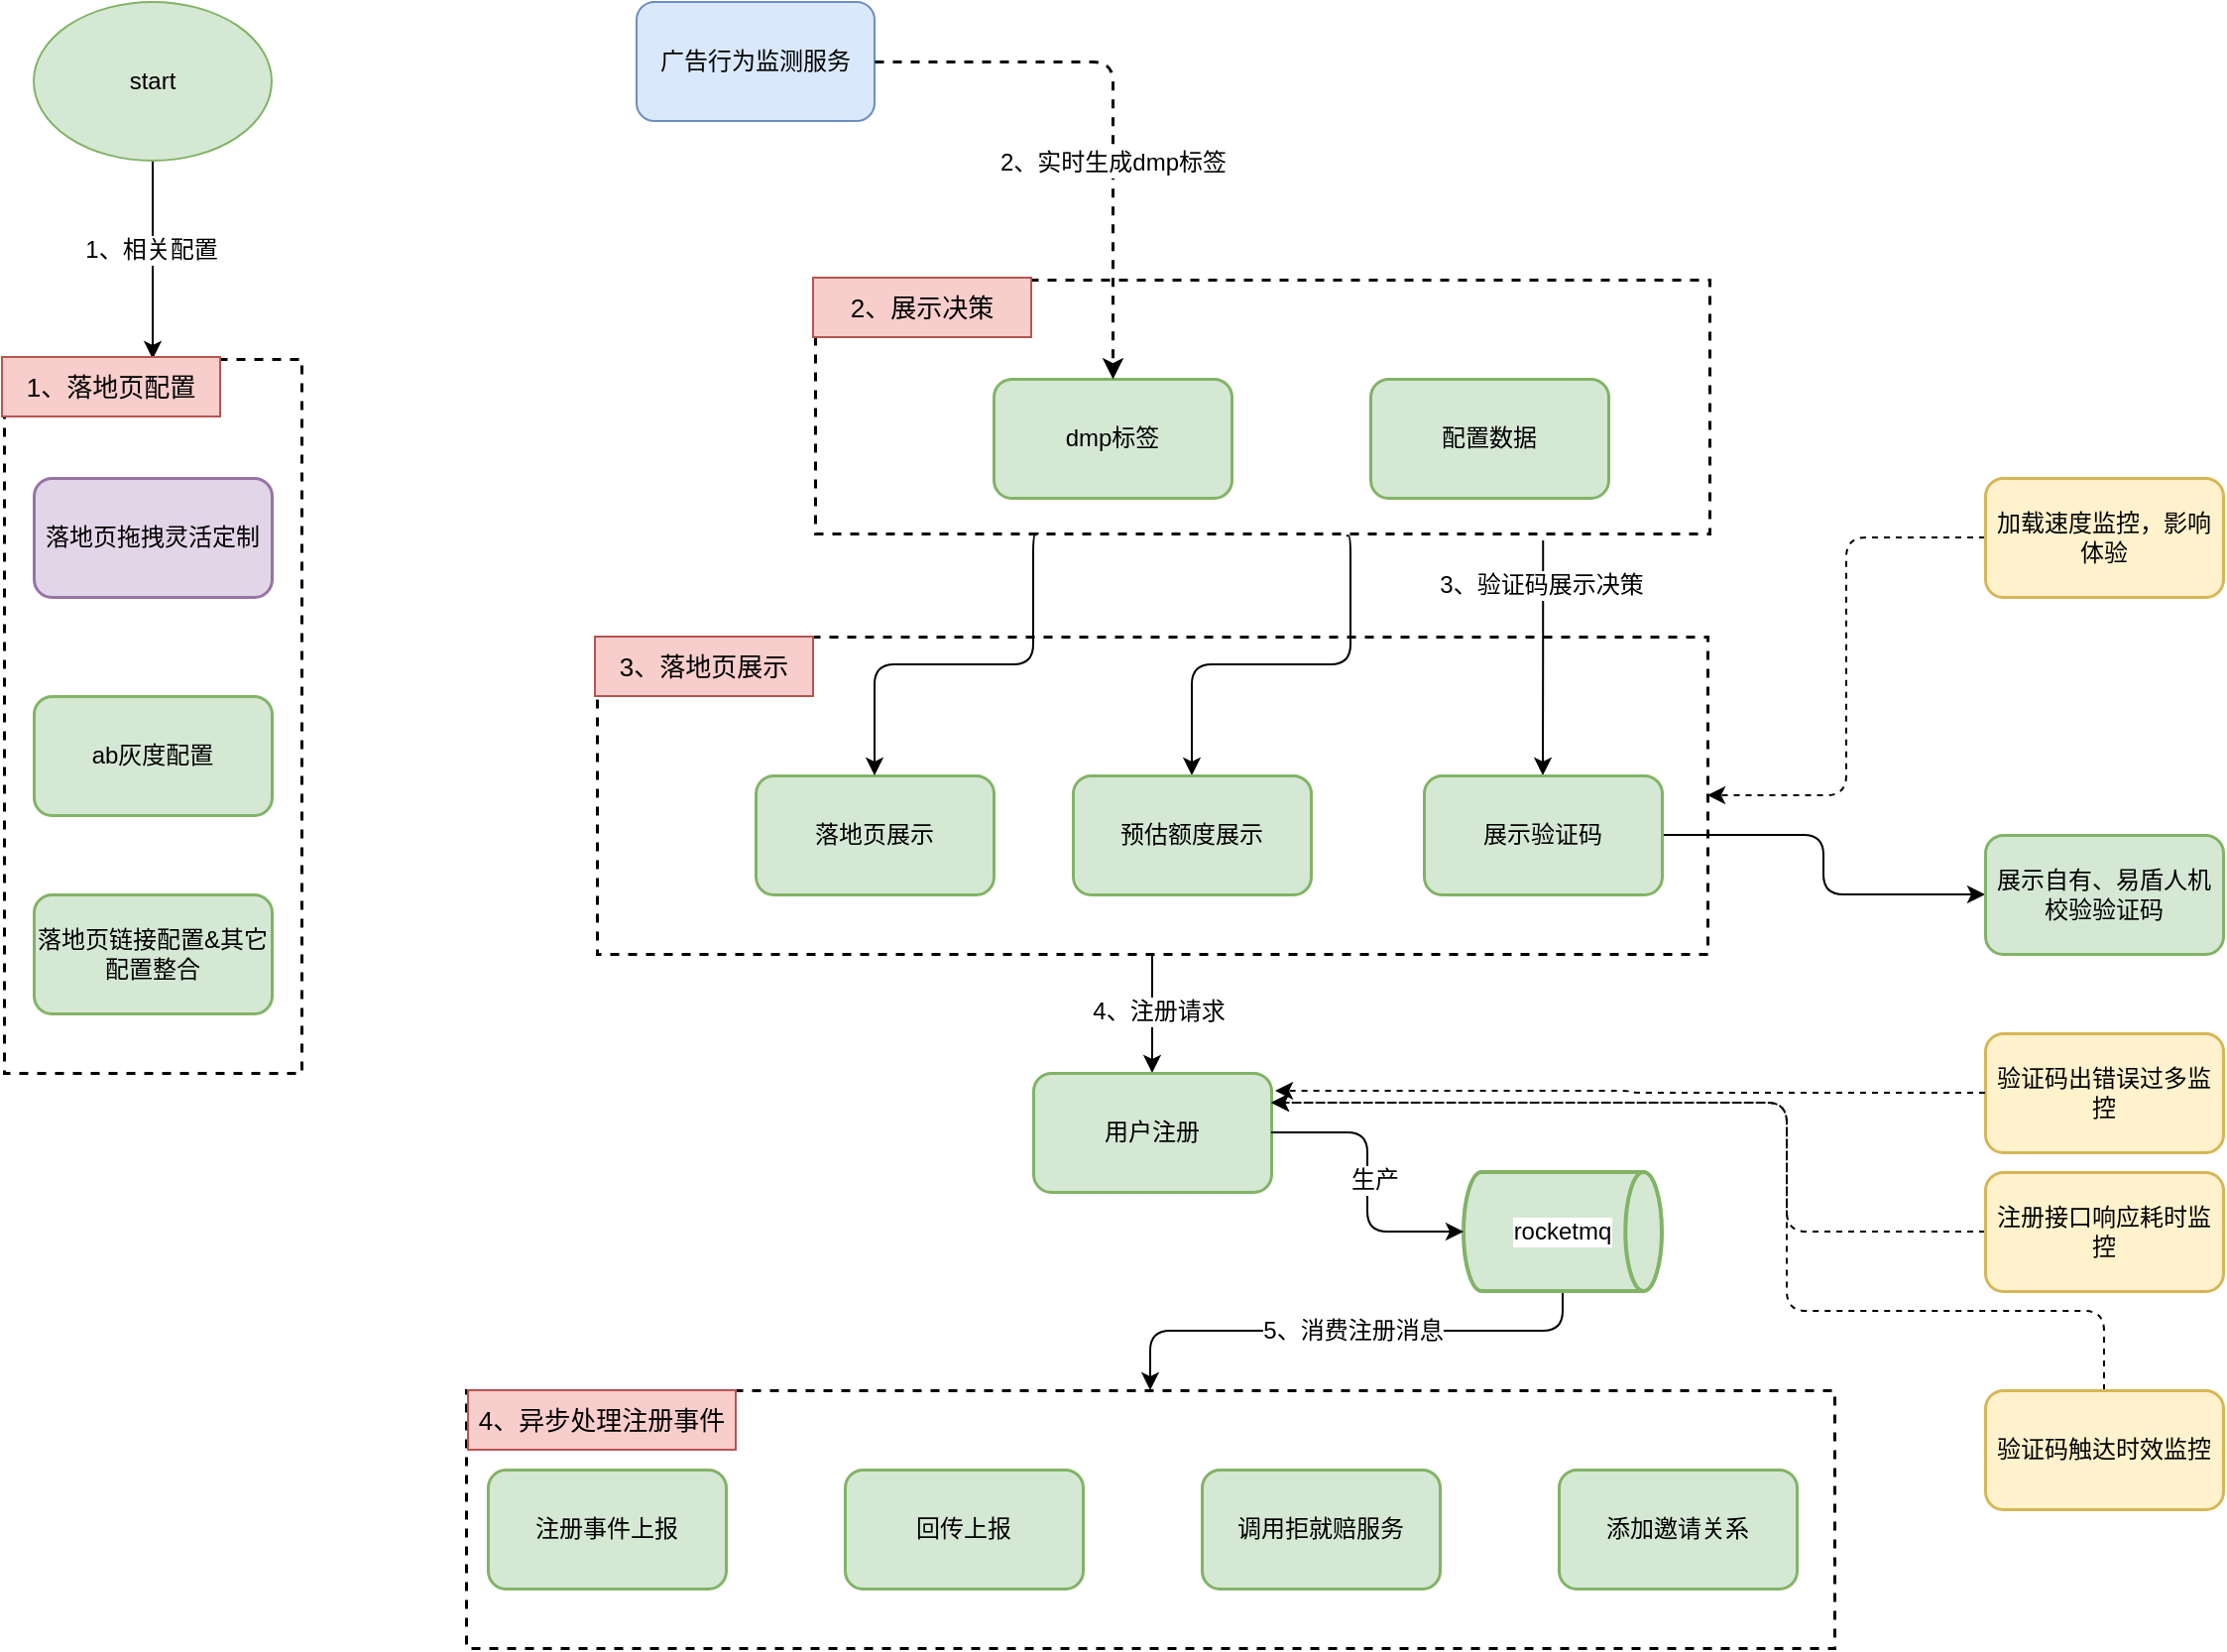 <mxfile version="22.1.11" type="github">
  <diagram name="第 1 页" id="goYHLil8WyDpOzmgTZdG">
    <mxGraphModel dx="1728" dy="-75" grid="1" gridSize="10" guides="1" tooltips="1" connect="1" arrows="1" fold="1" page="1" pageScale="1" pageWidth="827" pageHeight="1169" math="0" shadow="0">
      <root>
        <mxCell id="0" />
        <mxCell id="1" parent="0" />
        <mxCell id="TPp2dkbhE7au2IlM2yMP-63" value="" style="rounded=0;whiteSpace=wrap;html=1;fillColor=none;strokeWidth=1.5;dashed=1;verticalAlign=top;" vertex="1" parent="1">
          <mxGeometry x="294" y="2950" width="690" height="130" as="geometry" />
        </mxCell>
        <mxCell id="TPp2dkbhE7au2IlM2yMP-50" style="edgeStyle=orthogonalEdgeStyle;shape=connector;rounded=1;orthogonalLoop=1;jettySize=auto;html=1;labelBackgroundColor=default;strokeColor=default;align=center;verticalAlign=middle;fontFamily=Helvetica;fontSize=12;fontColor=default;endArrow=classic;" edge="1" parent="1" source="TPp2dkbhE7au2IlM2yMP-45" target="TPp2dkbhE7au2IlM2yMP-49">
          <mxGeometry relative="1" as="geometry" />
        </mxCell>
        <mxCell id="TPp2dkbhE7au2IlM2yMP-54" value="4、注册请求" style="edgeLabel;html=1;align=center;verticalAlign=middle;resizable=0;points=[];fontSize=12;fontFamily=Helvetica;fontColor=default;" vertex="1" connectable="0" parent="TPp2dkbhE7au2IlM2yMP-50">
          <mxGeometry x="-0.033" y="3" relative="1" as="geometry">
            <mxPoint as="offset" />
          </mxGeometry>
        </mxCell>
        <mxCell id="TPp2dkbhE7au2IlM2yMP-45" value="" style="rounded=0;whiteSpace=wrap;html=1;fillColor=none;strokeWidth=1.5;dashed=1;verticalAlign=top;" vertex="1" parent="1">
          <mxGeometry x="360" y="2570" width="560" height="160" as="geometry" />
        </mxCell>
        <mxCell id="TPp2dkbhE7au2IlM2yMP-35" style="edgeStyle=orthogonalEdgeStyle;rounded=0;orthogonalLoop=1;jettySize=auto;html=1;entryX=0.5;entryY=0;entryDx=0;entryDy=0;fontFamily=Helvetica;fontSize=12;fontColor=default;exitX=0.814;exitY=1.027;exitDx=0;exitDy=0;exitPerimeter=0;" edge="1" parent="1" source="TPp2dkbhE7au2IlM2yMP-19" target="TPp2dkbhE7au2IlM2yMP-32">
          <mxGeometry relative="1" as="geometry">
            <mxPoint x="836" y="2548" as="sourcePoint" />
          </mxGeometry>
        </mxCell>
        <mxCell id="TPp2dkbhE7au2IlM2yMP-36" value="3、验证码展示决策" style="edgeLabel;html=1;align=center;verticalAlign=middle;resizable=0;points=[];fontSize=12;fontFamily=Helvetica;fontColor=default;" vertex="1" connectable="0" parent="TPp2dkbhE7au2IlM2yMP-35">
          <mxGeometry x="-0.118" y="1" relative="1" as="geometry">
            <mxPoint x="-2" y="-30" as="offset" />
          </mxGeometry>
        </mxCell>
        <mxCell id="TPp2dkbhE7au2IlM2yMP-42" style="edgeStyle=orthogonalEdgeStyle;rounded=1;orthogonalLoop=1;jettySize=auto;html=1;entryX=0.5;entryY=0;entryDx=0;entryDy=0;fontFamily=Helvetica;fontSize=12;fontColor=default;exitX=0.594;exitY=1.009;exitDx=0;exitDy=0;exitPerimeter=0;" edge="1" parent="1" source="TPp2dkbhE7au2IlM2yMP-19" target="TPp2dkbhE7au2IlM2yMP-40">
          <mxGeometry relative="1" as="geometry">
            <mxPoint x="740" y="2548" as="sourcePoint" />
            <Array as="points">
              <mxPoint x="740" y="2519" />
              <mxPoint x="740" y="2584" />
              <mxPoint x="660" y="2584" />
            </Array>
          </mxGeometry>
        </mxCell>
        <mxCell id="TPp2dkbhE7au2IlM2yMP-19" value="" style="rounded=0;whiteSpace=wrap;html=1;fillColor=none;strokeWidth=1.5;dashed=1;verticalAlign=top;" vertex="1" parent="1">
          <mxGeometry x="470" y="2390" width="451" height="128" as="geometry" />
        </mxCell>
        <mxCell id="TPp2dkbhE7au2IlM2yMP-20" value="" style="rounded=0;whiteSpace=wrap;html=1;fillColor=none;strokeWidth=1.5;dashed=1;verticalAlign=top;" vertex="1" parent="1">
          <mxGeometry x="61" y="2430" width="150" height="360" as="geometry" />
        </mxCell>
        <mxCell id="TPp2dkbhE7au2IlM2yMP-21" value="落地页拖拽灵活定制" style="rounded=1;whiteSpace=wrap;html=1;strokeWidth=1.5;fillColor=#e1d5e7;strokeColor=#9673a6;" vertex="1" parent="1">
          <mxGeometry x="76" y="2490" width="120" height="60" as="geometry" />
        </mxCell>
        <mxCell id="TPp2dkbhE7au2IlM2yMP-22" value="ab灰度配置" style="rounded=1;whiteSpace=wrap;html=1;strokeWidth=1.5;fillColor=#d5e8d4;strokeColor=#82b366;" vertex="1" parent="1">
          <mxGeometry x="76" y="2600" width="120" height="60" as="geometry" />
        </mxCell>
        <mxCell id="TPp2dkbhE7au2IlM2yMP-23" style="edgeStyle=orthogonalEdgeStyle;rounded=0;orthogonalLoop=1;jettySize=auto;html=1;entryX=0.5;entryY=0;entryDx=0;entryDy=0;" edge="1" parent="1" source="TPp2dkbhE7au2IlM2yMP-25" target="TPp2dkbhE7au2IlM2yMP-20">
          <mxGeometry x="220" y="2390" as="geometry" />
        </mxCell>
        <mxCell id="TPp2dkbhE7au2IlM2yMP-24" value="&lt;font style=&quot;font-size: 12px;&quot;&gt;1、相关配置&lt;/font&gt;" style="edgeLabel;html=1;align=center;verticalAlign=middle;resizable=0;points=[];" vertex="1" connectable="0" parent="TPp2dkbhE7au2IlM2yMP-23">
          <mxGeometry x="-0.06" y="-2" relative="1" as="geometry">
            <mxPoint x="1" y="-2" as="offset" />
          </mxGeometry>
        </mxCell>
        <mxCell id="TPp2dkbhE7au2IlM2yMP-25" value="start" style="ellipse;whiteSpace=wrap;html=1;fillColor=#d5e8d4;strokeColor=#82b366;" vertex="1" parent="1">
          <mxGeometry x="76" y="2250" width="120" height="80" as="geometry" />
        </mxCell>
        <mxCell id="TPp2dkbhE7au2IlM2yMP-26" value="落地页链接配置&amp;amp;其它配置整合" style="rounded=1;whiteSpace=wrap;html=1;strokeWidth=1.5;fillColor=#d5e8d4;strokeColor=#82b366;" vertex="1" parent="1">
          <mxGeometry x="76" y="2700" width="120" height="60" as="geometry" />
        </mxCell>
        <mxCell id="TPp2dkbhE7au2IlM2yMP-27" value="dmp标签" style="rounded=1;whiteSpace=wrap;html=1;strokeWidth=1.5;fillColor=#d5e8d4;strokeColor=#82b366;" vertex="1" parent="1">
          <mxGeometry x="560" y="2440" width="120" height="60" as="geometry" />
        </mxCell>
        <mxCell id="TPp2dkbhE7au2IlM2yMP-28" value="配置数据" style="rounded=1;whiteSpace=wrap;html=1;strokeWidth=1.5;fillColor=#d5e8d4;strokeColor=#82b366;" vertex="1" parent="1">
          <mxGeometry x="750" y="2440" width="120" height="60" as="geometry" />
        </mxCell>
        <mxCell id="TPp2dkbhE7au2IlM2yMP-29" value="广告行为监测服务" style="rounded=1;whiteSpace=wrap;html=1;fillColor=#dae8fc;strokeColor=#6c8ebf;" vertex="1" parent="1">
          <mxGeometry x="380" y="2250" width="120" height="60" as="geometry" />
        </mxCell>
        <mxCell id="TPp2dkbhE7au2IlM2yMP-30" style="edgeStyle=orthogonalEdgeStyle;rounded=1;orthogonalLoop=1;jettySize=auto;html=1;entryX=0.5;entryY=0;entryDx=0;entryDy=0;dashed=1;strokeWidth=1.5;" edge="1" parent="1" source="TPp2dkbhE7au2IlM2yMP-29" target="TPp2dkbhE7au2IlM2yMP-27">
          <mxGeometry x="500" y="2280" as="geometry">
            <mxPoint x="640" y="2370" as="targetPoint" />
          </mxGeometry>
        </mxCell>
        <mxCell id="TPp2dkbhE7au2IlM2yMP-31" value="2、实时生成dmp标签" style="edgeLabel;html=1;align=center;verticalAlign=middle;resizable=0;points=[];fontSize=12;fontFamily=Helvetica;fontColor=default;" vertex="1" connectable="0" parent="TPp2dkbhE7au2IlM2yMP-30">
          <mxGeometry relative="1" as="geometry">
            <mxPoint y="31" as="offset" />
          </mxGeometry>
        </mxCell>
        <mxCell id="TPp2dkbhE7au2IlM2yMP-34" value="" style="edgeStyle=orthogonalEdgeStyle;rounded=1;orthogonalLoop=1;jettySize=auto;html=1;fontFamily=Helvetica;fontSize=12;fontColor=default;" edge="1" parent="1" source="TPp2dkbhE7au2IlM2yMP-32" target="TPp2dkbhE7au2IlM2yMP-33">
          <mxGeometry relative="1" as="geometry" />
        </mxCell>
        <mxCell id="TPp2dkbhE7au2IlM2yMP-32" value="展示验证码" style="rounded=1;whiteSpace=wrap;html=1;strokeWidth=1.5;fillColor=#d5e8d4;strokeColor=#82b366;" vertex="1" parent="1">
          <mxGeometry x="777" y="2640" width="120" height="60" as="geometry" />
        </mxCell>
        <mxCell id="TPp2dkbhE7au2IlM2yMP-33" value="展示自有、易盾人机校验验证码" style="rounded=1;whiteSpace=wrap;html=1;strokeWidth=1.5;fillColor=#d5e8d4;strokeColor=#82b366;" vertex="1" parent="1">
          <mxGeometry x="1060" y="2670" width="120" height="60" as="geometry" />
        </mxCell>
        <mxCell id="TPp2dkbhE7au2IlM2yMP-40" value="预估额度展示" style="rounded=1;whiteSpace=wrap;html=1;strokeWidth=1.5;fillColor=#d5e8d4;strokeColor=#82b366;" vertex="1" parent="1">
          <mxGeometry x="600" y="2640" width="120" height="60" as="geometry" />
        </mxCell>
        <mxCell id="TPp2dkbhE7au2IlM2yMP-43" value="落地页展示" style="rounded=1;whiteSpace=wrap;html=1;strokeWidth=1.5;fillColor=#d5e8d4;strokeColor=#82b366;" vertex="1" parent="1">
          <mxGeometry x="440" y="2640" width="120" height="60" as="geometry" />
        </mxCell>
        <mxCell id="TPp2dkbhE7au2IlM2yMP-44" style="edgeStyle=orthogonalEdgeStyle;rounded=1;orthogonalLoop=1;jettySize=auto;html=1;entryX=0.5;entryY=0;entryDx=0;entryDy=0;fontFamily=Helvetica;fontSize=12;fontColor=default;exitX=0.25;exitY=1;exitDx=0;exitDy=0;" edge="1" parent="1" source="TPp2dkbhE7au2IlM2yMP-19" target="TPp2dkbhE7au2IlM2yMP-43">
          <mxGeometry relative="1" as="geometry">
            <mxPoint x="580" y="2548" as="sourcePoint" />
            <mxPoint x="500" y="2620" as="targetPoint" />
            <Array as="points">
              <mxPoint x="580" y="2518" />
              <mxPoint x="580" y="2584" />
              <mxPoint x="500" y="2584" />
            </Array>
          </mxGeometry>
        </mxCell>
        <mxCell id="TPp2dkbhE7au2IlM2yMP-46" value="1、落地页配置" style="text;html=1;strokeColor=#b85450;fillColor=#f8cecc;align=center;verticalAlign=middle;whiteSpace=wrap;rounded=0;fontSize=13;fontFamily=Helvetica;" vertex="1" parent="1">
          <mxGeometry x="60" y="2429" width="110" height="30" as="geometry" />
        </mxCell>
        <mxCell id="TPp2dkbhE7au2IlM2yMP-47" value="2、展示决策" style="text;html=1;strokeColor=#b85450;fillColor=#f8cecc;align=center;verticalAlign=middle;whiteSpace=wrap;rounded=0;fontSize=13;fontFamily=Helvetica;" vertex="1" parent="1">
          <mxGeometry x="469" y="2389" width="110" height="30" as="geometry" />
        </mxCell>
        <mxCell id="TPp2dkbhE7au2IlM2yMP-48" value="3、落地页展示" style="text;html=1;strokeColor=#b85450;fillColor=#f8cecc;align=center;verticalAlign=middle;whiteSpace=wrap;rounded=0;fontSize=13;fontFamily=Helvetica;" vertex="1" parent="1">
          <mxGeometry x="359" y="2570" width="110" height="30" as="geometry" />
        </mxCell>
        <mxCell id="TPp2dkbhE7au2IlM2yMP-49" value="用户注册" style="rounded=1;whiteSpace=wrap;html=1;strokeWidth=1.5;fillColor=#d5e8d4;strokeColor=#82b366;" vertex="1" parent="1">
          <mxGeometry x="580" y="2790" width="120" height="60" as="geometry" />
        </mxCell>
        <mxCell id="TPp2dkbhE7au2IlM2yMP-56" style="edgeStyle=orthogonalEdgeStyle;shape=connector;rounded=1;orthogonalLoop=1;jettySize=auto;html=1;labelBackgroundColor=default;strokeColor=default;align=center;verticalAlign=middle;fontFamily=Helvetica;fontSize=12;fontColor=default;endArrow=classic;entryX=0.5;entryY=0;entryDx=0;entryDy=0;" edge="1" parent="1" source="TPp2dkbhE7au2IlM2yMP-51" target="TPp2dkbhE7au2IlM2yMP-63">
          <mxGeometry relative="1" as="geometry">
            <mxPoint x="640" y="2940" as="targetPoint" />
            <Array as="points">
              <mxPoint x="847" y="2920" />
              <mxPoint x="639" y="2920" />
            </Array>
          </mxGeometry>
        </mxCell>
        <mxCell id="TPp2dkbhE7au2IlM2yMP-58" value="5、消费注册消息" style="edgeLabel;html=1;align=center;verticalAlign=middle;resizable=0;points=[];fontSize=12;fontFamily=Helvetica;fontColor=default;" vertex="1" connectable="0" parent="TPp2dkbhE7au2IlM2yMP-56">
          <mxGeometry x="0.051" y="-4" relative="1" as="geometry">
            <mxPoint x="9" y="4" as="offset" />
          </mxGeometry>
        </mxCell>
        <mxCell id="TPp2dkbhE7au2IlM2yMP-51" value="rocketmq" style="strokeWidth=2;html=1;shape=mxgraph.flowchart.direct_data;whiteSpace=wrap;labelBackgroundColor=default;align=center;verticalAlign=middle;fontFamily=Helvetica;fontSize=12;fillColor=#d5e8d4;strokeColor=#82b366;" vertex="1" parent="1">
          <mxGeometry x="797" y="2840" width="100" height="60" as="geometry" />
        </mxCell>
        <mxCell id="TPp2dkbhE7au2IlM2yMP-52" style="edgeStyle=orthogonalEdgeStyle;shape=connector;rounded=1;orthogonalLoop=1;jettySize=auto;html=1;entryX=0;entryY=0.5;entryDx=0;entryDy=0;entryPerimeter=0;labelBackgroundColor=default;strokeColor=default;align=center;verticalAlign=middle;fontFamily=Helvetica;fontSize=12;fontColor=default;endArrow=classic;" edge="1" parent="1" source="TPp2dkbhE7au2IlM2yMP-49" target="TPp2dkbhE7au2IlM2yMP-51">
          <mxGeometry relative="1" as="geometry" />
        </mxCell>
        <mxCell id="TPp2dkbhE7au2IlM2yMP-53" value="生产" style="edgeLabel;html=1;align=center;verticalAlign=middle;resizable=0;points=[];fontSize=12;fontFamily=Helvetica;fontColor=default;" vertex="1" connectable="0" parent="TPp2dkbhE7au2IlM2yMP-52">
          <mxGeometry x="-0.034" y="3" relative="1" as="geometry">
            <mxPoint y="1" as="offset" />
          </mxGeometry>
        </mxCell>
        <mxCell id="TPp2dkbhE7au2IlM2yMP-59" value="回传上报" style="rounded=1;whiteSpace=wrap;html=1;strokeWidth=1.5;fillColor=#d5e8d4;strokeColor=#82b366;" vertex="1" parent="1">
          <mxGeometry x="485" y="2990" width="120" height="60" as="geometry" />
        </mxCell>
        <mxCell id="TPp2dkbhE7au2IlM2yMP-60" value="调用拒就赔服务" style="rounded=1;whiteSpace=wrap;html=1;strokeWidth=1.5;fillColor=#d5e8d4;strokeColor=#82b366;" vertex="1" parent="1">
          <mxGeometry x="665" y="2990" width="120" height="60" as="geometry" />
        </mxCell>
        <mxCell id="TPp2dkbhE7au2IlM2yMP-61" value="添加邀请关系" style="rounded=1;whiteSpace=wrap;html=1;strokeWidth=1.5;fillColor=#d5e8d4;strokeColor=#82b366;" vertex="1" parent="1">
          <mxGeometry x="845" y="2990" width="120" height="60" as="geometry" />
        </mxCell>
        <mxCell id="TPp2dkbhE7au2IlM2yMP-62" value="注册事件上报" style="rounded=1;whiteSpace=wrap;html=1;strokeWidth=1.5;fillColor=#d5e8d4;strokeColor=#82b366;" vertex="1" parent="1">
          <mxGeometry x="305" y="2990" width="120" height="60" as="geometry" />
        </mxCell>
        <mxCell id="TPp2dkbhE7au2IlM2yMP-64" value="4、异步处理注册事件" style="text;html=1;strokeColor=#b85450;fillColor=#f8cecc;align=center;verticalAlign=middle;whiteSpace=wrap;rounded=0;fontSize=13;fontFamily=Helvetica;" vertex="1" parent="1">
          <mxGeometry x="295" y="2950" width="135" height="30" as="geometry" />
        </mxCell>
        <mxCell id="TPp2dkbhE7au2IlM2yMP-65" value="验证码出错误过多监控" style="rounded=1;whiteSpace=wrap;html=1;strokeWidth=1.5;fillColor=#fff2cc;strokeColor=#d6b656;" vertex="1" parent="1">
          <mxGeometry x="1060" y="2770" width="120" height="60" as="geometry" />
        </mxCell>
        <mxCell id="TPp2dkbhE7au2IlM2yMP-66" style="edgeStyle=orthogonalEdgeStyle;shape=connector;rounded=1;orthogonalLoop=1;jettySize=auto;html=1;entryX=1.017;entryY=0.15;entryDx=0;entryDy=0;entryPerimeter=0;labelBackgroundColor=default;strokeColor=default;align=center;verticalAlign=middle;fontFamily=Helvetica;fontSize=12;fontColor=default;endArrow=classic;dashed=1;" edge="1" parent="1" source="TPp2dkbhE7au2IlM2yMP-65" target="TPp2dkbhE7au2IlM2yMP-49">
          <mxGeometry relative="1" as="geometry" />
        </mxCell>
        <mxCell id="TPp2dkbhE7au2IlM2yMP-73" style="edgeStyle=orthogonalEdgeStyle;shape=connector;rounded=1;orthogonalLoop=1;jettySize=auto;html=1;entryX=1;entryY=0.25;entryDx=0;entryDy=0;labelBackgroundColor=default;strokeColor=default;align=center;verticalAlign=middle;fontFamily=Helvetica;fontSize=12;fontColor=default;endArrow=classic;dashed=1;" edge="1" parent="1" source="TPp2dkbhE7au2IlM2yMP-67" target="TPp2dkbhE7au2IlM2yMP-49">
          <mxGeometry relative="1" as="geometry">
            <Array as="points">
              <mxPoint x="960" y="2870" />
              <mxPoint x="960" y="2805" />
            </Array>
          </mxGeometry>
        </mxCell>
        <mxCell id="TPp2dkbhE7au2IlM2yMP-67" value="注册接口响应耗时监控" style="rounded=1;whiteSpace=wrap;html=1;strokeWidth=1.5;fillColor=#fff2cc;strokeColor=#d6b656;" vertex="1" parent="1">
          <mxGeometry x="1060" y="2840" width="120" height="60" as="geometry" />
        </mxCell>
        <mxCell id="TPp2dkbhE7au2IlM2yMP-69" style="edgeStyle=orthogonalEdgeStyle;shape=connector;rounded=1;orthogonalLoop=1;jettySize=auto;html=1;entryX=1;entryY=0.5;entryDx=0;entryDy=0;labelBackgroundColor=default;strokeColor=default;align=center;verticalAlign=middle;fontFamily=Helvetica;fontSize=12;fontColor=default;endArrow=classic;dashed=1;" edge="1" parent="1" source="TPp2dkbhE7au2IlM2yMP-68" target="TPp2dkbhE7au2IlM2yMP-45">
          <mxGeometry relative="1" as="geometry" />
        </mxCell>
        <mxCell id="TPp2dkbhE7au2IlM2yMP-68" value="加载速度监控，影响体验" style="rounded=1;whiteSpace=wrap;html=1;strokeWidth=1.5;fillColor=#fff2cc;strokeColor=#d6b656;" vertex="1" parent="1">
          <mxGeometry x="1060" y="2490" width="120" height="60" as="geometry" />
        </mxCell>
        <mxCell id="TPp2dkbhE7au2IlM2yMP-74" style="edgeStyle=orthogonalEdgeStyle;shape=connector;rounded=1;orthogonalLoop=1;jettySize=auto;html=1;entryX=1;entryY=0.25;entryDx=0;entryDy=0;labelBackgroundColor=default;strokeColor=default;align=center;verticalAlign=middle;fontFamily=Helvetica;fontSize=12;fontColor=default;endArrow=classic;dashed=1;" edge="1" parent="1" source="TPp2dkbhE7au2IlM2yMP-70" target="TPp2dkbhE7au2IlM2yMP-49">
          <mxGeometry relative="1" as="geometry">
            <Array as="points">
              <mxPoint x="1120" y="2910" />
              <mxPoint x="960" y="2910" />
              <mxPoint x="960" y="2805" />
            </Array>
          </mxGeometry>
        </mxCell>
        <mxCell id="TPp2dkbhE7au2IlM2yMP-70" value="验证码触达时效监控" style="rounded=1;whiteSpace=wrap;html=1;strokeWidth=1.5;fillColor=#fff2cc;strokeColor=#d6b656;" vertex="1" parent="1">
          <mxGeometry x="1060" y="2950" width="120" height="60" as="geometry" />
        </mxCell>
      </root>
    </mxGraphModel>
  </diagram>
</mxfile>
